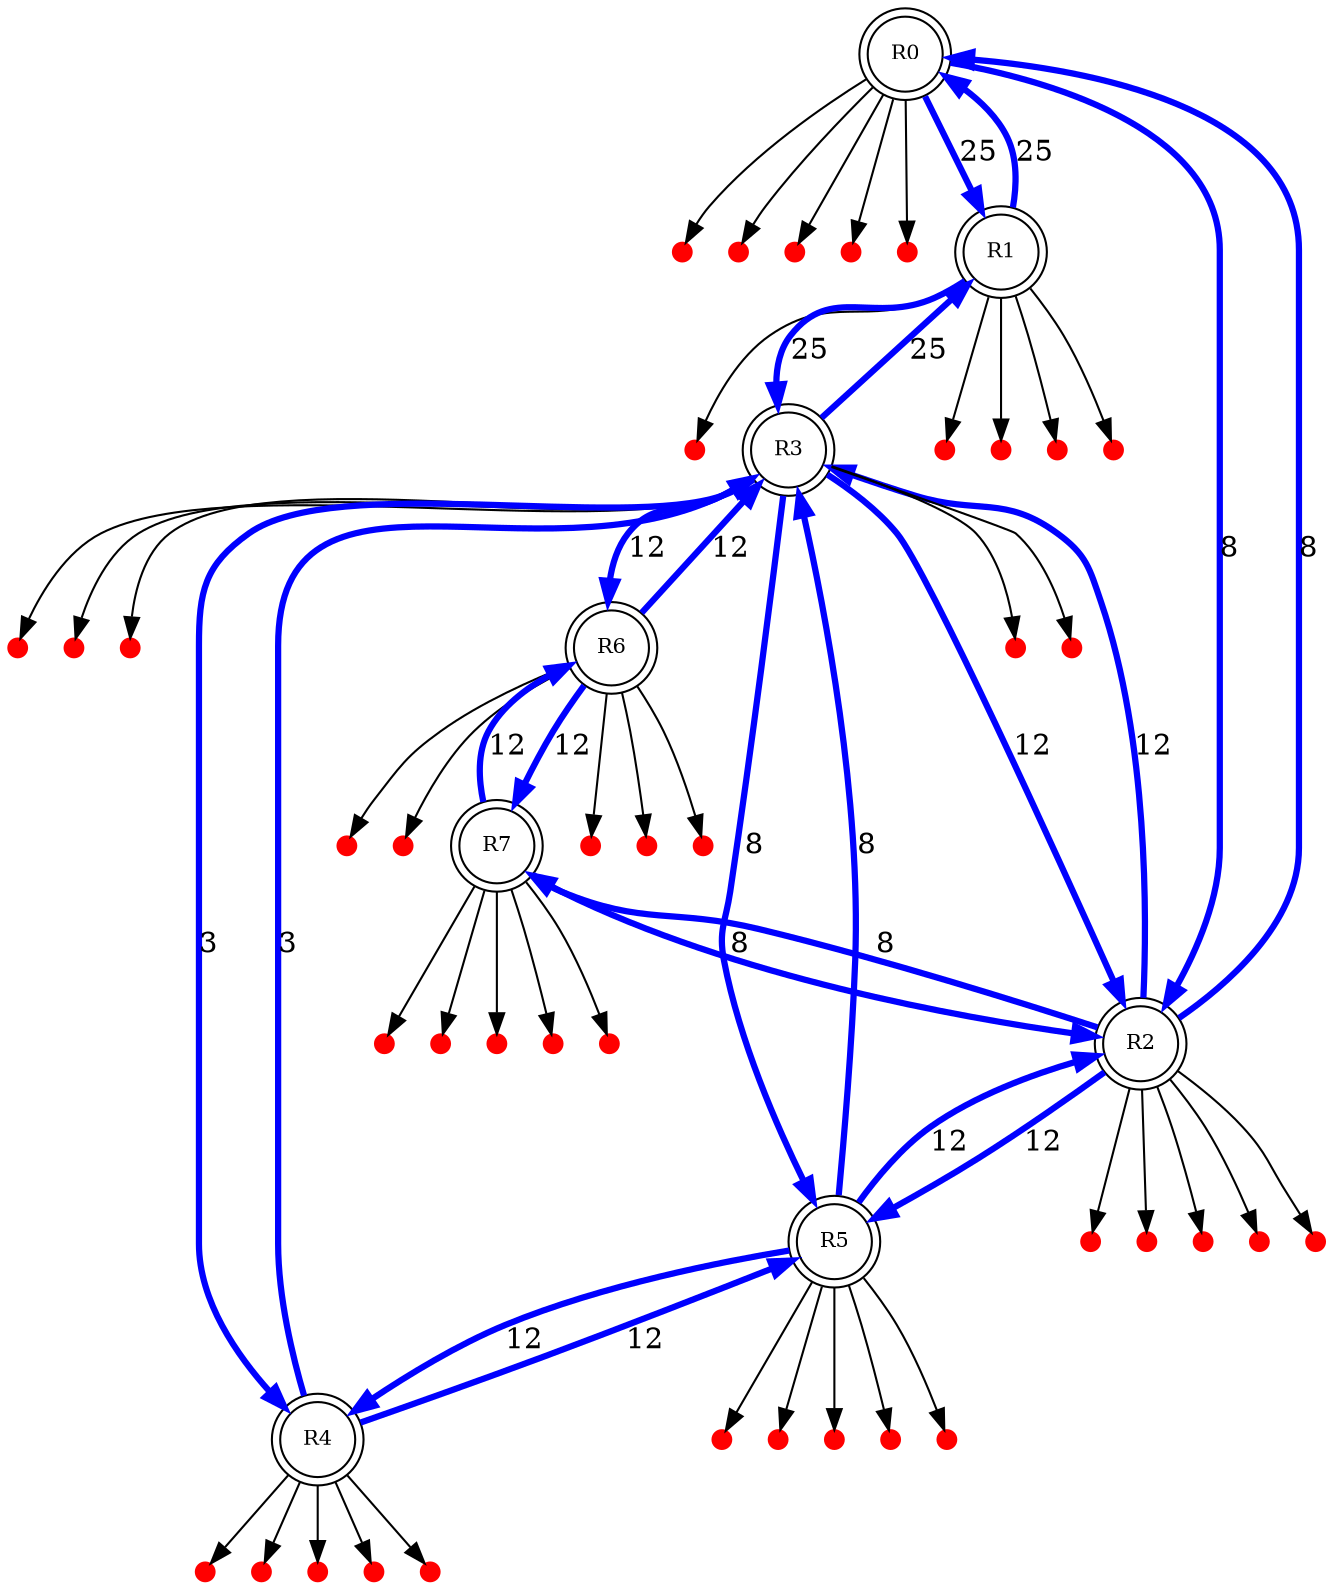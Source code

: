 digraph G {
0 -> m00;
m00 [label="",shape=circle,height=0.12,width=0.12,fontsize=1,color=red,style=filled];
0 -> m01;
m01 [label="",shape=circle,height=0.12,width=0.12,fontsize=1,color=red,style=filled];
0 -> m02;
m02 [label="",shape=circle,height=0.12,width=0.12,fontsize=1,color=red,style=filled];
0 -> m03;
m03 [label="",shape=circle,height=0.12,width=0.12,fontsize=1,color=red,style=filled];
0 -> m04;
m04 [label="",shape=circle,height=0.12,width=0.12,fontsize=1,color=red,style=filled];
0 [label="R0",shape=doublecircle,fontsize=10];
1 -> m10;
m10 [label="",shape=circle,height=0.12,width=0.12,fontsize=1,color=red,style=filled];
1 -> m11;
m11 [label="",shape=circle,height=0.12,width=0.12,fontsize=1,color=red,style=filled];
1 -> m12;
m12 [label="",shape=circle,height=0.12,width=0.12,fontsize=1,color=red,style=filled];
1 -> m13;
m13 [label="",shape=circle,height=0.12,width=0.12,fontsize=1,color=red,style=filled];
1 -> m14;
m14 [label="",shape=circle,height=0.12,width=0.12,fontsize=1,color=red,style=filled];
1 [label="R1",shape=doublecircle,fontsize=10];
2 -> m20;
m20 [label="",shape=circle,height=0.12,width=0.12,fontsize=1,color=red,style=filled];
2 -> m21;
m21 [label="",shape=circle,height=0.12,width=0.12,fontsize=1,color=red,style=filled];
2 -> m22;
m22 [label="",shape=circle,height=0.12,width=0.12,fontsize=1,color=red,style=filled];
2 -> m23;
m23 [label="",shape=circle,height=0.12,width=0.12,fontsize=1,color=red,style=filled];
2 -> m24;
m24 [label="",shape=circle,height=0.12,width=0.12,fontsize=1,color=red,style=filled];
2 [label="R2",shape=doublecircle,fontsize=10];
3 -> m30;
m30 [label="",shape=circle,height=0.12,width=0.12,fontsize=1,color=red,style=filled];
3 -> m31;
m31 [label="",shape=circle,height=0.12,width=0.12,fontsize=1,color=red,style=filled];
3 -> m32;
m32 [label="",shape=circle,height=0.12,width=0.12,fontsize=1,color=red,style=filled];
3 -> m33;
m33 [label="",shape=circle,height=0.12,width=0.12,fontsize=1,color=red,style=filled];
3 -> m34;
m34 [label="",shape=circle,height=0.12,width=0.12,fontsize=1,color=red,style=filled];
3 [label="R3",shape=doublecircle,fontsize=10];
4 -> m40;
m40 [label="",shape=circle,height=0.12,width=0.12,fontsize=1,color=red,style=filled];
4 -> m41;
m41 [label="",shape=circle,height=0.12,width=0.12,fontsize=1,color=red,style=filled];
4 -> m42;
m42 [label="",shape=circle,height=0.12,width=0.12,fontsize=1,color=red,style=filled];
4 -> m43;
m43 [label="",shape=circle,height=0.12,width=0.12,fontsize=1,color=red,style=filled];
4 -> m44;
m44 [label="",shape=circle,height=0.12,width=0.12,fontsize=1,color=red,style=filled];
4 [label="R4",shape=doublecircle,fontsize=10];
5 -> m50;
m50 [label="",shape=circle,height=0.12,width=0.12,fontsize=1,color=red,style=filled];
5 -> m51;
m51 [label="",shape=circle,height=0.12,width=0.12,fontsize=1,color=red,style=filled];
5 -> m52;
m52 [label="",shape=circle,height=0.12,width=0.12,fontsize=1,color=red,style=filled];
5 -> m53;
m53 [label="",shape=circle,height=0.12,width=0.12,fontsize=1,color=red,style=filled];
5 -> m54;
m54 [label="",shape=circle,height=0.12,width=0.12,fontsize=1,color=red,style=filled];
5 [label="R5",shape=doublecircle,fontsize=10];
6 -> m60;
m60 [label="",shape=circle,height=0.12,width=0.12,fontsize=1,color=red,style=filled];
6 -> m61;
m61 [label="",shape=circle,height=0.12,width=0.12,fontsize=1,color=red,style=filled];
6 -> m62;
m62 [label="",shape=circle,height=0.12,width=0.12,fontsize=1,color=red,style=filled];
6 -> m63;
m63 [label="",shape=circle,height=0.12,width=0.12,fontsize=1,color=red,style=filled];
6 -> m64;
m64 [label="",shape=circle,height=0.12,width=0.12,fontsize=1,color=red,style=filled];
6 [label="R6",shape=doublecircle,fontsize=10];
7 -> m70;
m70 [label="",shape=circle,height=0.12,width=0.12,fontsize=1,color=red,style=filled];
7 -> m71;
m71 [label="",shape=circle,height=0.12,width=0.12,fontsize=1,color=red,style=filled];
7 -> m72;
m72 [label="",shape=circle,height=0.12,width=0.12,fontsize=1,color=red,style=filled];
7 -> m73;
m73 [label="",shape=circle,height=0.12,width=0.12,fontsize=1,color=red,style=filled];
7 -> m74;
m74 [label="",shape=circle,height=0.12,width=0.12,fontsize=1,color=red,style=filled];
7 [label="R7",shape=doublecircle,fontsize=10];
0 -> 1 [label="25",color=blue,penwidth=3.0]
1 -> 0 [label="25",color=blue,penwidth=3.0]
1 -> 3 [label="25",color=blue,penwidth=3.0]
3 -> 1 [label="25",color=blue,penwidth=3.0]
0 -> 2 [label="8",color=blue,penwidth=3.0]
2 -> 0 [label="8",color=blue,penwidth=3.0]
2 -> 3 [label="12",color=blue,penwidth=3.0]
3 -> 2 [label="12",color=blue,penwidth=3.0]
2 -> 5 [label="12",color=blue,penwidth=3.0]
5 -> 2 [label="12",color=blue,penwidth=3.0]
5 -> 4 [label="12",color=blue,penwidth=3.0]
4 -> 5 [label="12",color=blue,penwidth=3.0]
3 -> 4 [label="3",color=blue,penwidth=3.0]
4 -> 3 [label="3",color=blue,penwidth=3.0]
3 -> 6 [label="12",color=blue,penwidth=3.0]
6 -> 3 [label="12",color=blue,penwidth=3.0]
6 -> 7 [label="12",color=blue,penwidth=3.0]
7 -> 6 [label="12",color=blue,penwidth=3.0]
7 -> 2 [label="8",color=blue,penwidth=3.0]
2 -> 7 [label="8",color=blue,penwidth=3.0]
3 -> 5 [label="8",color=blue,penwidth=3.0]
5 -> 3 [label="8",color=blue,penwidth=3.0]
}
